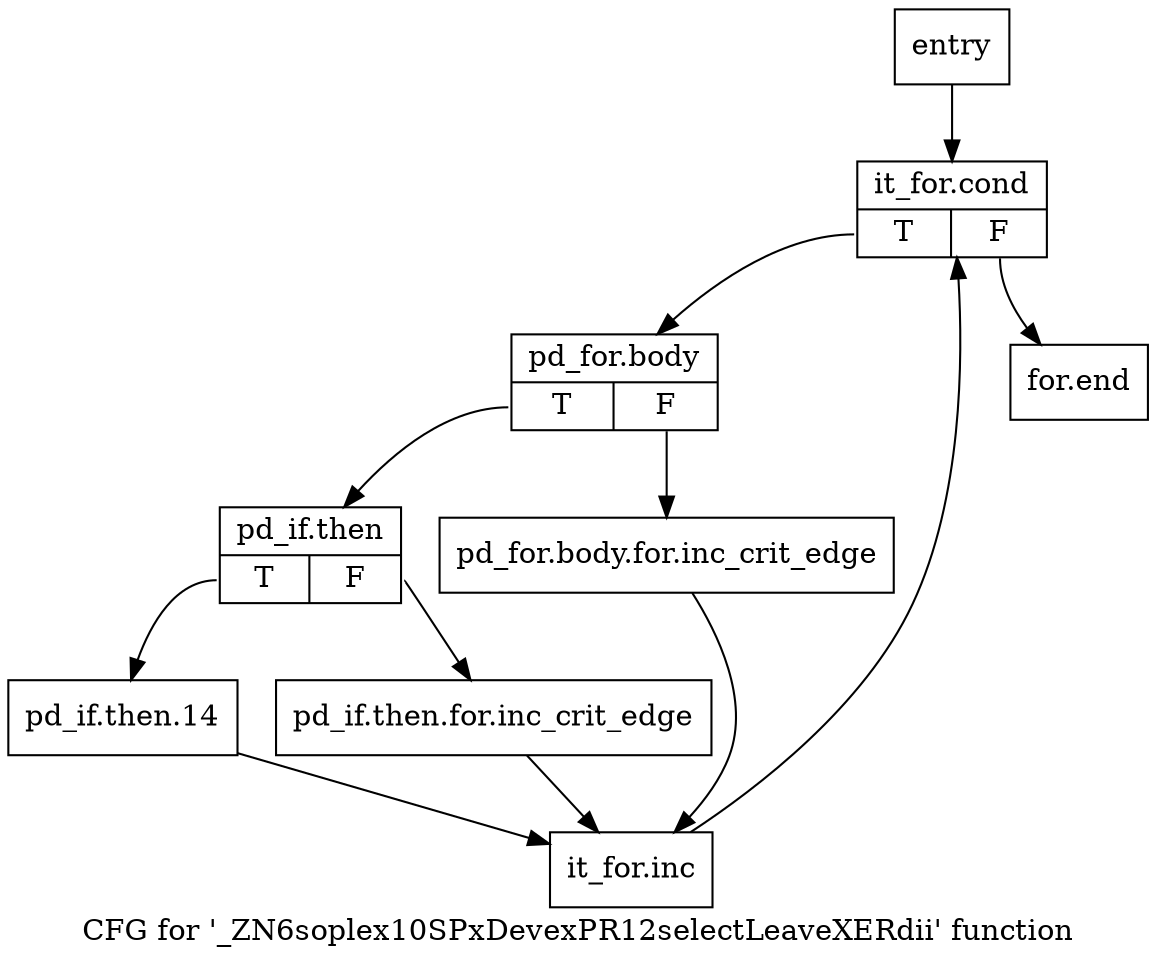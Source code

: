digraph "CFG for '_ZN6soplex10SPxDevexPR12selectLeaveXERdii' function" {
	label="CFG for '_ZN6soplex10SPxDevexPR12selectLeaveXERdii' function";

	Node0x2794d30 [shape=record,label="{entry}"];
	Node0x2794d30 -> Node0x2794d80;
	Node0x2794d80 [shape=record,label="{it_for.cond|{<s0>T|<s1>F}}"];
	Node0x2794d80:s0 -> Node0x2794dd0;
	Node0x2794d80:s1 -> Node0x2794fb0;
	Node0x2794dd0 [shape=record,label="{pd_for.body|{<s0>T|<s1>F}}"];
	Node0x2794dd0:s0 -> Node0x2794e70;
	Node0x2794dd0:s1 -> Node0x2794e20;
	Node0x2794e20 [shape=record,label="{pd_for.body.for.inc_crit_edge}"];
	Node0x2794e20 -> Node0x2794f60;
	Node0x2794e70 [shape=record,label="{pd_if.then|{<s0>T|<s1>F}}"];
	Node0x2794e70:s0 -> Node0x2794f10;
	Node0x2794e70:s1 -> Node0x2794ec0;
	Node0x2794ec0 [shape=record,label="{pd_if.then.for.inc_crit_edge}"];
	Node0x2794ec0 -> Node0x2794f60;
	Node0x2794f10 [shape=record,label="{pd_if.then.14}"];
	Node0x2794f10 -> Node0x2794f60;
	Node0x2794f60 [shape=record,label="{it_for.inc}"];
	Node0x2794f60 -> Node0x2794d80;
	Node0x2794fb0 [shape=record,label="{for.end}"];
}
